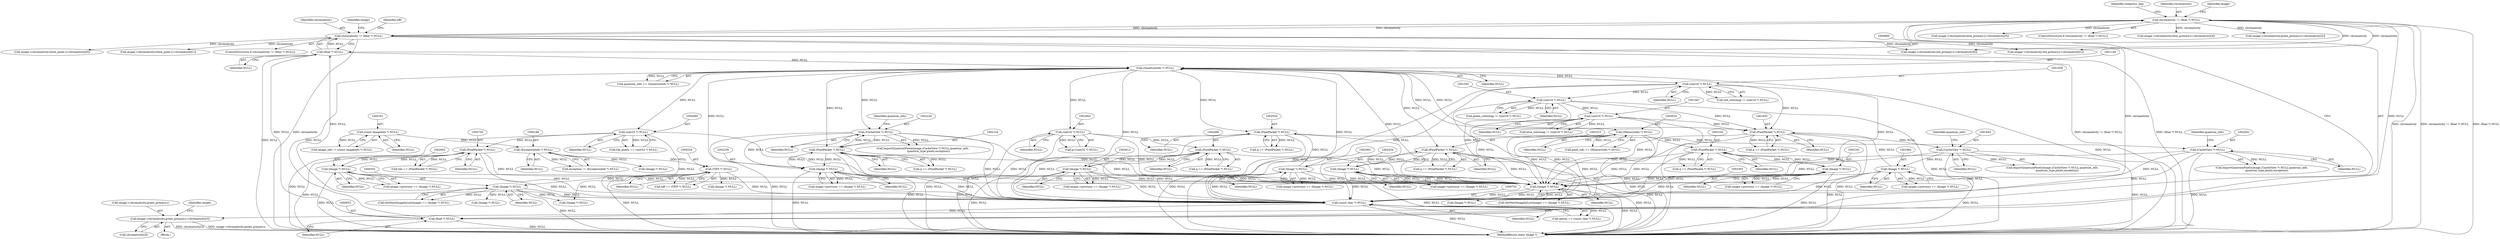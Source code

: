 digraph "0_ImageMagick_f6e9d0d9955e85bdd7540b251cd50d598dacc5e6_62@array" {
"1000969" [label="(Call,image->chromaticity.green_primary.y=chromaticity[3])"];
"1000930" [label="(Call,chromaticity != (float *) NULL)"];
"1000892" [label="(Call,chromaticity != (float *) NULL)"];
"1000894" [label="(Call,(float *) NULL)"];
"1000754" [label="(Call,(const char *) NULL)"];
"1002952" [label="(Call,(Image *) NULL)"];
"1002749" [label="(Call,(PixelPacket *) NULL)"];
"1002684" [label="(Call,(uint32 *) NULL)"];
"1001139" [label="(Call,(QuantumInfo *) NULL)"];
"1000932" [label="(Call,(float *) NULL)"];
"1002462" [label="(Call,(uint32 *) NULL)"];
"1000331" [label="(Call,(Image *) NULL)"];
"1000253" [label="(Call,(TIFF *) NULL)"];
"1000187" [label="(Call,(ExceptionInfo *) NULL)"];
"1000160" [label="(Call,(const ImageInfo *) NULL)"];
"1001561" [label="(Call,(uint16 *) NULL)"];
"1001555" [label="(Call,(uint16 *) NULL)"];
"1002612" [label="(Call,(Image *) NULL)"];
"1002495" [label="(Call,(PixelPacket *) NULL)"];
"1002219" [label="(Call,(CacheView *) NULL)"];
"1002143" [label="(Call,(PixelPacket *) NULL)"];
"1002238" [label="(Call,(Image *) NULL)"];
"1002314" [label="(Call,(PixelPacket *) NULL)"];
"1002433" [label="(Call,(Image *) NULL)"];
"1003180" [label="(Call,(Image *) NULL)"];
"1003101" [label="(Call,(PixelPacket *) NULL)"];
"1003031" [label="(Call,(MemoryInfo *) NULL)"];
"1001834" [label="(Call,(PixelPacket *) NULL)"];
"1001861" [label="(Call,(Image *) NULL)"];
"1001842" [label="(Call,(CacheView *) NULL)"];
"1001566" [label="(Call,(uint16 *) NULL)"];
"1002033" [label="(Call,(PixelPacket *) NULL)"];
"1002060" [label="(Call,(Image *) NULL)"];
"1002041" [label="(Call,(CacheView *) NULL)"];
"1003302" [label="(Call,(Image *) NULL)"];
"1000333" [label="(Identifier,NULL)"];
"1002460" [label="(Call,p=(uint32 *) NULL)"];
"1001005" [label="(Identifier,compress_tag)"];
"1000970" [label="(Call,image->chromaticity.green_primary.y)"];
"1000931" [label="(Identifier,chromaticity)"];
"1000217" [label="(Call,(Image *) NULL)"];
"1000321" [label="(Call,(Image *) NULL)"];
"1002312" [label="(Call,q == (PixelPacket *) NULL)"];
"1000898" [label="(Call,image->chromaticity.white_point.x=chromaticity[0])"];
"1003031" [label="(Call,(MemoryInfo *) NULL)"];
"1001566" [label="(Call,(uint16 *) NULL)"];
"1000328" [label="(Call,GetNextImageInList(image) == (Image *) NULL)"];
"1002234" [label="(Call,image->previous == (Image *) NULL)"];
"1002433" [label="(Call,(Image *) NULL)"];
"1001861" [label="(Call,(Image *) NULL)"];
"1002039" [label="(Call,ImportQuantumPixels(image,(CacheView *) NULL,quantum_info,\n            quantum_type,pixels,exception))"];
"1003033" [label="(Identifier,NULL)"];
"1001842" [label="(Call,(CacheView *) NULL)"];
"1002238" [label="(Call,(Image *) NULL)"];
"1001557" [label="(Identifier,NULL)"];
"1001555" [label="(Call,(uint16 *) NULL)"];
"1000253" [label="(Call,(TIFF *) NULL)"];
"1001857" [label="(Call,image->previous == (Image *) NULL)"];
"1000893" [label="(Identifier,chromaticity)"];
"1000158" [label="(Call,image_info != (const ImageInfo *) NULL)"];
"1002608" [label="(Call,image->previous == (Image *) NULL)"];
"1002043" [label="(Identifier,NULL)"];
"1000902" [label="(Identifier,image)"];
"1002222" [label="(Identifier,quantum_info)"];
"1002429" [label="(Call,image->previous == (Image *) NULL)"];
"1002041" [label="(Call,(CacheView *) NULL)"];
"1001141" [label="(Identifier,NULL)"];
"1002684" [label="(Call,(uint32 *) NULL)"];
"1000892" [label="(Call,chromaticity != (float *) NULL)"];
"1003311" [label="(Call,(Image *) NULL)"];
"1000977" [label="(Call,chromaticity[3])"];
"1002493" [label="(Call,q == (PixelPacket *) NULL)"];
"1002314" [label="(Call,(PixelPacket *) NULL)"];
"1003099" [label="(Call,q == (PixelPacket *) NULL)"];
"1002954" [label="(Identifier,NULL)"];
"1000940" [label="(Identifier,image)"];
"1002497" [label="(Identifier,NULL)"];
"1000255" [label="(Identifier,NULL)"];
"1000187" [label="(Call,(ExceptionInfo *) NULL)"];
"1002145" [label="(Identifier,NULL)"];
"1001836" [label="(Identifier,NULL)"];
"1002464" [label="(Identifier,NULL)"];
"1000251" [label="(Call,tiff == (TIFF *) NULL)"];
"1002495" [label="(Call,(PixelPacket *) NULL)"];
"1000160" [label="(Call,(const ImageInfo *) NULL)"];
"1003103" [label="(Identifier,NULL)"];
"1000930" [label="(Call,chromaticity != (float *) NULL)"];
"1001568" [label="(Identifier,NULL)"];
"1002316" [label="(Identifier,NULL)"];
"1002749" [label="(Call,(PixelPacket *) NULL)"];
"1001564" [label="(Call,blue_colormap != (uint16 *) NULL)"];
"1001563" [label="(Identifier,NULL)"];
"1000185" [label="(Call,exception != (ExceptionInfo *) NULL)"];
"1002044" [label="(Identifier,quantum_info)"];
"1002143" [label="(Call,(PixelPacket *) NULL)"];
"1002948" [label="(Call,image->previous == (Image *) NULL)"];
"1000932" [label="(Call,(float *) NULL)"];
"1003182" [label="(Identifier,NULL)"];
"1002952" [label="(Call,(Image *) NULL)"];
"1000936" [label="(Call,image->chromaticity.red_primary.x=chromaticity[0])"];
"1002060" [label="(Call,(Image *) NULL)"];
"1001863" [label="(Identifier,NULL)"];
"1000991" [label="(Call,image->chromaticity.blue_primary.y=chromaticity[5])"];
"1003304" [label="(Identifier,NULL)"];
"1001845" [label="(Identifier,quantum_info)"];
"1000923" [label="(Identifier,tiff)"];
"1000342" [label="(Call,(Image *) NULL)"];
"1002747" [label="(Call,tile == (PixelPacket *) NULL)"];
"1001553" [label="(Call,red_colormap != (uint16 *) NULL)"];
"1001139" [label="(Call,(QuantumInfo *) NULL)"];
"1000162" [label="(Identifier,NULL)"];
"1001840" [label="(Call,ImportQuantumPixels(image,(CacheView *) NULL,quantum_info,\n            quantum_type,pixels,exception))"];
"1000969" [label="(Call,image->chromaticity.green_primary.y=chromaticity[3])"];
"1002217" [label="(Call,ImportQuantumPixels(image,(CacheView *) NULL,quantum_info,\n              quantum_type,pixels,exception))"];
"1002056" [label="(Call,image->previous == (Image *) NULL)"];
"1001137" [label="(Call,quantum_info == (QuantumInfo *) NULL)"];
"1000947" [label="(Call,image->chromaticity.red_primary.y=chromaticity[1])"];
"1002614" [label="(Identifier,NULL)"];
"1002240" [label="(Identifier,NULL)"];
"1000756" [label="(Identifier,NULL)"];
"1002462" [label="(Call,(uint32 *) NULL)"];
"1002035" [label="(Identifier,NULL)"];
"1002612" [label="(Call,(Image *) NULL)"];
"1000935" [label="(Block,)"];
"1000331" [label="(Call,(Image *) NULL)"];
"1002682" [label="(Call,tile_pixels == (uint32 *) NULL)"];
"1002221" [label="(Identifier,NULL)"];
"1000929" [label="(ControlStructure,if (chromaticity != (float *) NULL))"];
"1001561" [label="(Call,(uint16 *) NULL)"];
"1002751" [label="(Identifier,NULL)"];
"1000984" [label="(Identifier,image)"];
"1002219" [label="(Call,(CacheView *) NULL)"];
"1003176" [label="(Call,image->previous == (Image *) NULL)"];
"1003302" [label="(Call,(Image *) NULL)"];
"1000980" [label="(Call,image->chromaticity.blue_primary.x=chromaticity[4])"];
"1001844" [label="(Identifier,NULL)"];
"1002031" [label="(Call,q == (PixelPacket *) NULL)"];
"1000270" [label="(Call,(Image *) NULL)"];
"1000958" [label="(Call,image->chromaticity.green_primary.x=chromaticity[2])"];
"1000934" [label="(Identifier,NULL)"];
"1000752" [label="(Call,option == (const char *) NULL)"];
"1002141" [label="(Call,q == (PixelPacket *) NULL)"];
"1003299" [label="(Call,GetNextImageInList(image) == (Image *) NULL)"];
"1002435" [label="(Identifier,NULL)"];
"1001834" [label="(Call,(PixelPacket *) NULL)"];
"1000896" [label="(Identifier,NULL)"];
"1003029" [label="(Call,pixel_info == (MemoryInfo *) NULL)"];
"1003180" [label="(Call,(Image *) NULL)"];
"1001559" [label="(Call,green_colormap != (uint16 *) NULL)"];
"1002033" [label="(Call,(PixelPacket *) NULL)"];
"1000909" [label="(Call,image->chromaticity.white_point.y=chromaticity[1])"];
"1000891" [label="(ControlStructure,if (chromaticity != (float *) NULL))"];
"1003101" [label="(Call,(PixelPacket *) NULL)"];
"1000189" [label="(Identifier,NULL)"];
"1001832" [label="(Call,q == (PixelPacket *) NULL)"];
"1003352" [label="(MethodReturn,static Image *)"];
"1000754" [label="(Call,(const char *) NULL)"];
"1000894" [label="(Call,(float *) NULL)"];
"1002686" [label="(Identifier,NULL)"];
"1002062" [label="(Identifier,NULL)"];
"1000969" -> "1000935"  [label="AST: "];
"1000969" -> "1000977"  [label="CFG: "];
"1000970" -> "1000969"  [label="AST: "];
"1000977" -> "1000969"  [label="AST: "];
"1000984" -> "1000969"  [label="CFG: "];
"1000969" -> "1003352"  [label="DDG: chromaticity[3]"];
"1000969" -> "1003352"  [label="DDG: image->chromaticity.green_primary.y"];
"1000930" -> "1000969"  [label="DDG: chromaticity"];
"1000930" -> "1000929"  [label="AST: "];
"1000930" -> "1000932"  [label="CFG: "];
"1000931" -> "1000930"  [label="AST: "];
"1000932" -> "1000930"  [label="AST: "];
"1000940" -> "1000930"  [label="CFG: "];
"1001005" -> "1000930"  [label="CFG: "];
"1000930" -> "1003352"  [label="DDG: chromaticity != (float *) NULL"];
"1000930" -> "1003352"  [label="DDG: (float *) NULL"];
"1000930" -> "1003352"  [label="DDG: chromaticity"];
"1000930" -> "1000892"  [label="DDG: chromaticity"];
"1000892" -> "1000930"  [label="DDG: chromaticity"];
"1000932" -> "1000930"  [label="DDG: NULL"];
"1000930" -> "1000936"  [label="DDG: chromaticity"];
"1000930" -> "1000947"  [label="DDG: chromaticity"];
"1000930" -> "1000958"  [label="DDG: chromaticity"];
"1000930" -> "1000980"  [label="DDG: chromaticity"];
"1000930" -> "1000991"  [label="DDG: chromaticity"];
"1000892" -> "1000891"  [label="AST: "];
"1000892" -> "1000894"  [label="CFG: "];
"1000893" -> "1000892"  [label="AST: "];
"1000894" -> "1000892"  [label="AST: "];
"1000902" -> "1000892"  [label="CFG: "];
"1000923" -> "1000892"  [label="CFG: "];
"1000892" -> "1003352"  [label="DDG: chromaticity"];
"1000892" -> "1003352"  [label="DDG: chromaticity != (float *) NULL"];
"1000892" -> "1003352"  [label="DDG: (float *) NULL"];
"1000894" -> "1000892"  [label="DDG: NULL"];
"1000892" -> "1000898"  [label="DDG: chromaticity"];
"1000892" -> "1000909"  [label="DDG: chromaticity"];
"1000892" -> "1000936"  [label="DDG: chromaticity"];
"1000892" -> "1000947"  [label="DDG: chromaticity"];
"1000894" -> "1000896"  [label="CFG: "];
"1000895" -> "1000894"  [label="AST: "];
"1000896" -> "1000894"  [label="AST: "];
"1000894" -> "1003352"  [label="DDG: NULL"];
"1000754" -> "1000894"  [label="DDG: NULL"];
"1000894" -> "1000932"  [label="DDG: NULL"];
"1000894" -> "1001139"  [label="DDG: NULL"];
"1000754" -> "1000752"  [label="AST: "];
"1000754" -> "1000756"  [label="CFG: "];
"1000755" -> "1000754"  [label="AST: "];
"1000756" -> "1000754"  [label="AST: "];
"1000752" -> "1000754"  [label="CFG: "];
"1000754" -> "1003352"  [label="DDG: NULL"];
"1000754" -> "1000752"  [label="DDG: NULL"];
"1002952" -> "1000754"  [label="DDG: NULL"];
"1002462" -> "1000754"  [label="DDG: NULL"];
"1000331" -> "1000754"  [label="DDG: NULL"];
"1001561" -> "1000754"  [label="DDG: NULL"];
"1002612" -> "1000754"  [label="DDG: NULL"];
"1002495" -> "1000754"  [label="DDG: NULL"];
"1000253" -> "1000754"  [label="DDG: NULL"];
"1002219" -> "1000754"  [label="DDG: NULL"];
"1002314" -> "1000754"  [label="DDG: NULL"];
"1003180" -> "1000754"  [label="DDG: NULL"];
"1001834" -> "1000754"  [label="DDG: NULL"];
"1002033" -> "1000754"  [label="DDG: NULL"];
"1001842" -> "1000754"  [label="DDG: NULL"];
"1003302" -> "1000754"  [label="DDG: NULL"];
"1003031" -> "1000754"  [label="DDG: NULL"];
"1001555" -> "1000754"  [label="DDG: NULL"];
"1001861" -> "1000754"  [label="DDG: NULL"];
"1002143" -> "1000754"  [label="DDG: NULL"];
"1002684" -> "1000754"  [label="DDG: NULL"];
"1002433" -> "1000754"  [label="DDG: NULL"];
"1002060" -> "1000754"  [label="DDG: NULL"];
"1002749" -> "1000754"  [label="DDG: NULL"];
"1002238" -> "1000754"  [label="DDG: NULL"];
"1001566" -> "1000754"  [label="DDG: NULL"];
"1001139" -> "1000754"  [label="DDG: NULL"];
"1002041" -> "1000754"  [label="DDG: NULL"];
"1003101" -> "1000754"  [label="DDG: NULL"];
"1000754" -> "1000932"  [label="DDG: NULL"];
"1000754" -> "1001139"  [label="DDG: NULL"];
"1002952" -> "1002948"  [label="AST: "];
"1002952" -> "1002954"  [label="CFG: "];
"1002953" -> "1002952"  [label="AST: "];
"1002954" -> "1002952"  [label="AST: "];
"1002948" -> "1002952"  [label="CFG: "];
"1002952" -> "1003352"  [label="DDG: NULL"];
"1002952" -> "1002749"  [label="DDG: NULL"];
"1002952" -> "1002948"  [label="DDG: NULL"];
"1002749" -> "1002952"  [label="DDG: NULL"];
"1002952" -> "1003302"  [label="DDG: NULL"];
"1002749" -> "1002747"  [label="AST: "];
"1002749" -> "1002751"  [label="CFG: "];
"1002750" -> "1002749"  [label="AST: "];
"1002751" -> "1002749"  [label="AST: "];
"1002747" -> "1002749"  [label="CFG: "];
"1002749" -> "1003352"  [label="DDG: NULL"];
"1002749" -> "1002747"  [label="DDG: NULL"];
"1002684" -> "1002749"  [label="DDG: NULL"];
"1002749" -> "1003302"  [label="DDG: NULL"];
"1002684" -> "1002682"  [label="AST: "];
"1002684" -> "1002686"  [label="CFG: "];
"1002685" -> "1002684"  [label="AST: "];
"1002686" -> "1002684"  [label="AST: "];
"1002682" -> "1002684"  [label="CFG: "];
"1002684" -> "1003352"  [label="DDG: NULL"];
"1002684" -> "1002682"  [label="DDG: NULL"];
"1001139" -> "1002684"  [label="DDG: NULL"];
"1002684" -> "1003302"  [label="DDG: NULL"];
"1001139" -> "1001137"  [label="AST: "];
"1001139" -> "1001141"  [label="CFG: "];
"1001140" -> "1001139"  [label="AST: "];
"1001141" -> "1001139"  [label="AST: "];
"1001137" -> "1001139"  [label="CFG: "];
"1001139" -> "1003352"  [label="DDG: NULL"];
"1001139" -> "1001137"  [label="DDG: NULL"];
"1000932" -> "1001139"  [label="DDG: NULL"];
"1001139" -> "1001555"  [label="DDG: NULL"];
"1001139" -> "1001834"  [label="DDG: NULL"];
"1001139" -> "1002033"  [label="DDG: NULL"];
"1001139" -> "1002143"  [label="DDG: NULL"];
"1001139" -> "1002219"  [label="DDG: NULL"];
"1001139" -> "1002238"  [label="DDG: NULL"];
"1001139" -> "1002314"  [label="DDG: NULL"];
"1001139" -> "1002462"  [label="DDG: NULL"];
"1001139" -> "1003031"  [label="DDG: NULL"];
"1001139" -> "1003302"  [label="DDG: NULL"];
"1000932" -> "1000934"  [label="CFG: "];
"1000933" -> "1000932"  [label="AST: "];
"1000934" -> "1000932"  [label="AST: "];
"1000932" -> "1003352"  [label="DDG: NULL"];
"1002462" -> "1002460"  [label="AST: "];
"1002462" -> "1002464"  [label="CFG: "];
"1002463" -> "1002462"  [label="AST: "];
"1002464" -> "1002462"  [label="AST: "];
"1002460" -> "1002462"  [label="CFG: "];
"1002462" -> "1003352"  [label="DDG: NULL"];
"1002462" -> "1002460"  [label="DDG: NULL"];
"1002462" -> "1002495"  [label="DDG: NULL"];
"1002462" -> "1003302"  [label="DDG: NULL"];
"1000331" -> "1000328"  [label="AST: "];
"1000331" -> "1000333"  [label="CFG: "];
"1000332" -> "1000331"  [label="AST: "];
"1000333" -> "1000331"  [label="AST: "];
"1000328" -> "1000331"  [label="CFG: "];
"1000331" -> "1003352"  [label="DDG: NULL"];
"1000331" -> "1000321"  [label="DDG: NULL"];
"1000331" -> "1000328"  [label="DDG: NULL"];
"1000253" -> "1000331"  [label="DDG: NULL"];
"1000331" -> "1000342"  [label="DDG: NULL"];
"1000253" -> "1000251"  [label="AST: "];
"1000253" -> "1000255"  [label="CFG: "];
"1000254" -> "1000253"  [label="AST: "];
"1000255" -> "1000253"  [label="AST: "];
"1000251" -> "1000253"  [label="CFG: "];
"1000253" -> "1003352"  [label="DDG: NULL"];
"1000253" -> "1000251"  [label="DDG: NULL"];
"1000187" -> "1000253"  [label="DDG: NULL"];
"1000253" -> "1000270"  [label="DDG: NULL"];
"1000253" -> "1000321"  [label="DDG: NULL"];
"1000187" -> "1000185"  [label="AST: "];
"1000187" -> "1000189"  [label="CFG: "];
"1000188" -> "1000187"  [label="AST: "];
"1000189" -> "1000187"  [label="AST: "];
"1000185" -> "1000187"  [label="CFG: "];
"1000187" -> "1000185"  [label="DDG: NULL"];
"1000160" -> "1000187"  [label="DDG: NULL"];
"1000187" -> "1000217"  [label="DDG: NULL"];
"1000160" -> "1000158"  [label="AST: "];
"1000160" -> "1000162"  [label="CFG: "];
"1000161" -> "1000160"  [label="AST: "];
"1000162" -> "1000160"  [label="AST: "];
"1000158" -> "1000160"  [label="CFG: "];
"1000160" -> "1000158"  [label="DDG: NULL"];
"1001561" -> "1001559"  [label="AST: "];
"1001561" -> "1001563"  [label="CFG: "];
"1001562" -> "1001561"  [label="AST: "];
"1001563" -> "1001561"  [label="AST: "];
"1001559" -> "1001561"  [label="CFG: "];
"1001561" -> "1003352"  [label="DDG: NULL"];
"1001561" -> "1001559"  [label="DDG: NULL"];
"1001555" -> "1001561"  [label="DDG: NULL"];
"1001561" -> "1001566"  [label="DDG: NULL"];
"1001561" -> "1001834"  [label="DDG: NULL"];
"1001561" -> "1003302"  [label="DDG: NULL"];
"1001555" -> "1001553"  [label="AST: "];
"1001555" -> "1001557"  [label="CFG: "];
"1001556" -> "1001555"  [label="AST: "];
"1001557" -> "1001555"  [label="AST: "];
"1001553" -> "1001555"  [label="CFG: "];
"1001555" -> "1003352"  [label="DDG: NULL"];
"1001555" -> "1001553"  [label="DDG: NULL"];
"1001555" -> "1001834"  [label="DDG: NULL"];
"1001555" -> "1003302"  [label="DDG: NULL"];
"1002612" -> "1002608"  [label="AST: "];
"1002612" -> "1002614"  [label="CFG: "];
"1002613" -> "1002612"  [label="AST: "];
"1002614" -> "1002612"  [label="AST: "];
"1002608" -> "1002612"  [label="CFG: "];
"1002612" -> "1003352"  [label="DDG: NULL"];
"1002612" -> "1002495"  [label="DDG: NULL"];
"1002612" -> "1002608"  [label="DDG: NULL"];
"1002495" -> "1002612"  [label="DDG: NULL"];
"1002612" -> "1003302"  [label="DDG: NULL"];
"1002495" -> "1002493"  [label="AST: "];
"1002495" -> "1002497"  [label="CFG: "];
"1002496" -> "1002495"  [label="AST: "];
"1002497" -> "1002495"  [label="AST: "];
"1002493" -> "1002495"  [label="CFG: "];
"1002495" -> "1003352"  [label="DDG: NULL"];
"1002495" -> "1002493"  [label="DDG: NULL"];
"1002495" -> "1003302"  [label="DDG: NULL"];
"1002219" -> "1002217"  [label="AST: "];
"1002219" -> "1002221"  [label="CFG: "];
"1002220" -> "1002219"  [label="AST: "];
"1002221" -> "1002219"  [label="AST: "];
"1002222" -> "1002219"  [label="CFG: "];
"1002219" -> "1003352"  [label="DDG: NULL"];
"1002219" -> "1002143"  [label="DDG: NULL"];
"1002219" -> "1002217"  [label="DDG: NULL"];
"1002143" -> "1002219"  [label="DDG: NULL"];
"1002219" -> "1002238"  [label="DDG: NULL"];
"1002219" -> "1003302"  [label="DDG: NULL"];
"1002143" -> "1002141"  [label="AST: "];
"1002143" -> "1002145"  [label="CFG: "];
"1002144" -> "1002143"  [label="AST: "];
"1002145" -> "1002143"  [label="AST: "];
"1002141" -> "1002143"  [label="CFG: "];
"1002143" -> "1003352"  [label="DDG: NULL"];
"1002143" -> "1002141"  [label="DDG: NULL"];
"1002238" -> "1002143"  [label="DDG: NULL"];
"1002143" -> "1002238"  [label="DDG: NULL"];
"1002143" -> "1003302"  [label="DDG: NULL"];
"1002238" -> "1002234"  [label="AST: "];
"1002238" -> "1002240"  [label="CFG: "];
"1002239" -> "1002238"  [label="AST: "];
"1002240" -> "1002238"  [label="AST: "];
"1002234" -> "1002238"  [label="CFG: "];
"1002238" -> "1003352"  [label="DDG: NULL"];
"1002238" -> "1002234"  [label="DDG: NULL"];
"1002238" -> "1003302"  [label="DDG: NULL"];
"1002314" -> "1002312"  [label="AST: "];
"1002314" -> "1002316"  [label="CFG: "];
"1002315" -> "1002314"  [label="AST: "];
"1002316" -> "1002314"  [label="AST: "];
"1002312" -> "1002314"  [label="CFG: "];
"1002314" -> "1003352"  [label="DDG: NULL"];
"1002314" -> "1002312"  [label="DDG: NULL"];
"1002433" -> "1002314"  [label="DDG: NULL"];
"1002314" -> "1002433"  [label="DDG: NULL"];
"1002314" -> "1003302"  [label="DDG: NULL"];
"1002433" -> "1002429"  [label="AST: "];
"1002433" -> "1002435"  [label="CFG: "];
"1002434" -> "1002433"  [label="AST: "];
"1002435" -> "1002433"  [label="AST: "];
"1002429" -> "1002433"  [label="CFG: "];
"1002433" -> "1003352"  [label="DDG: NULL"];
"1002433" -> "1002429"  [label="DDG: NULL"];
"1002433" -> "1003302"  [label="DDG: NULL"];
"1003180" -> "1003176"  [label="AST: "];
"1003180" -> "1003182"  [label="CFG: "];
"1003181" -> "1003180"  [label="AST: "];
"1003182" -> "1003180"  [label="AST: "];
"1003176" -> "1003180"  [label="CFG: "];
"1003180" -> "1003352"  [label="DDG: NULL"];
"1003180" -> "1003101"  [label="DDG: NULL"];
"1003180" -> "1003176"  [label="DDG: NULL"];
"1003101" -> "1003180"  [label="DDG: NULL"];
"1003180" -> "1003302"  [label="DDG: NULL"];
"1003101" -> "1003099"  [label="AST: "];
"1003101" -> "1003103"  [label="CFG: "];
"1003102" -> "1003101"  [label="AST: "];
"1003103" -> "1003101"  [label="AST: "];
"1003099" -> "1003101"  [label="CFG: "];
"1003101" -> "1003352"  [label="DDG: NULL"];
"1003101" -> "1003099"  [label="DDG: NULL"];
"1003031" -> "1003101"  [label="DDG: NULL"];
"1003101" -> "1003302"  [label="DDG: NULL"];
"1003031" -> "1003029"  [label="AST: "];
"1003031" -> "1003033"  [label="CFG: "];
"1003032" -> "1003031"  [label="AST: "];
"1003033" -> "1003031"  [label="AST: "];
"1003029" -> "1003031"  [label="CFG: "];
"1003031" -> "1003352"  [label="DDG: NULL"];
"1003031" -> "1003029"  [label="DDG: NULL"];
"1003031" -> "1003302"  [label="DDG: NULL"];
"1001834" -> "1001832"  [label="AST: "];
"1001834" -> "1001836"  [label="CFG: "];
"1001835" -> "1001834"  [label="AST: "];
"1001836" -> "1001834"  [label="AST: "];
"1001832" -> "1001834"  [label="CFG: "];
"1001834" -> "1003352"  [label="DDG: NULL"];
"1001834" -> "1001832"  [label="DDG: NULL"];
"1001861" -> "1001834"  [label="DDG: NULL"];
"1001566" -> "1001834"  [label="DDG: NULL"];
"1001834" -> "1001842"  [label="DDG: NULL"];
"1001834" -> "1003302"  [label="DDG: NULL"];
"1001861" -> "1001857"  [label="AST: "];
"1001861" -> "1001863"  [label="CFG: "];
"1001862" -> "1001861"  [label="AST: "];
"1001863" -> "1001861"  [label="AST: "];
"1001857" -> "1001861"  [label="CFG: "];
"1001861" -> "1003352"  [label="DDG: NULL"];
"1001861" -> "1001857"  [label="DDG: NULL"];
"1001842" -> "1001861"  [label="DDG: NULL"];
"1001861" -> "1003302"  [label="DDG: NULL"];
"1001842" -> "1001840"  [label="AST: "];
"1001842" -> "1001844"  [label="CFG: "];
"1001843" -> "1001842"  [label="AST: "];
"1001844" -> "1001842"  [label="AST: "];
"1001845" -> "1001842"  [label="CFG: "];
"1001842" -> "1003352"  [label="DDG: NULL"];
"1001842" -> "1001840"  [label="DDG: NULL"];
"1001842" -> "1003302"  [label="DDG: NULL"];
"1001566" -> "1001564"  [label="AST: "];
"1001566" -> "1001568"  [label="CFG: "];
"1001567" -> "1001566"  [label="AST: "];
"1001568" -> "1001566"  [label="AST: "];
"1001564" -> "1001566"  [label="CFG: "];
"1001566" -> "1003352"  [label="DDG: NULL"];
"1001566" -> "1001564"  [label="DDG: NULL"];
"1001566" -> "1003302"  [label="DDG: NULL"];
"1002033" -> "1002031"  [label="AST: "];
"1002033" -> "1002035"  [label="CFG: "];
"1002034" -> "1002033"  [label="AST: "];
"1002035" -> "1002033"  [label="AST: "];
"1002031" -> "1002033"  [label="CFG: "];
"1002033" -> "1003352"  [label="DDG: NULL"];
"1002033" -> "1002031"  [label="DDG: NULL"];
"1002060" -> "1002033"  [label="DDG: NULL"];
"1002033" -> "1002041"  [label="DDG: NULL"];
"1002033" -> "1003302"  [label="DDG: NULL"];
"1002060" -> "1002056"  [label="AST: "];
"1002060" -> "1002062"  [label="CFG: "];
"1002061" -> "1002060"  [label="AST: "];
"1002062" -> "1002060"  [label="AST: "];
"1002056" -> "1002060"  [label="CFG: "];
"1002060" -> "1003352"  [label="DDG: NULL"];
"1002060" -> "1002056"  [label="DDG: NULL"];
"1002041" -> "1002060"  [label="DDG: NULL"];
"1002060" -> "1003302"  [label="DDG: NULL"];
"1002041" -> "1002039"  [label="AST: "];
"1002041" -> "1002043"  [label="CFG: "];
"1002042" -> "1002041"  [label="AST: "];
"1002043" -> "1002041"  [label="AST: "];
"1002044" -> "1002041"  [label="CFG: "];
"1002041" -> "1003352"  [label="DDG: NULL"];
"1002041" -> "1002039"  [label="DDG: NULL"];
"1002041" -> "1003302"  [label="DDG: NULL"];
"1003302" -> "1003299"  [label="AST: "];
"1003302" -> "1003304"  [label="CFG: "];
"1003303" -> "1003302"  [label="AST: "];
"1003304" -> "1003302"  [label="AST: "];
"1003299" -> "1003302"  [label="CFG: "];
"1003302" -> "1003352"  [label="DDG: NULL"];
"1003302" -> "1003299"  [label="DDG: NULL"];
"1003302" -> "1003311"  [label="DDG: NULL"];
}
